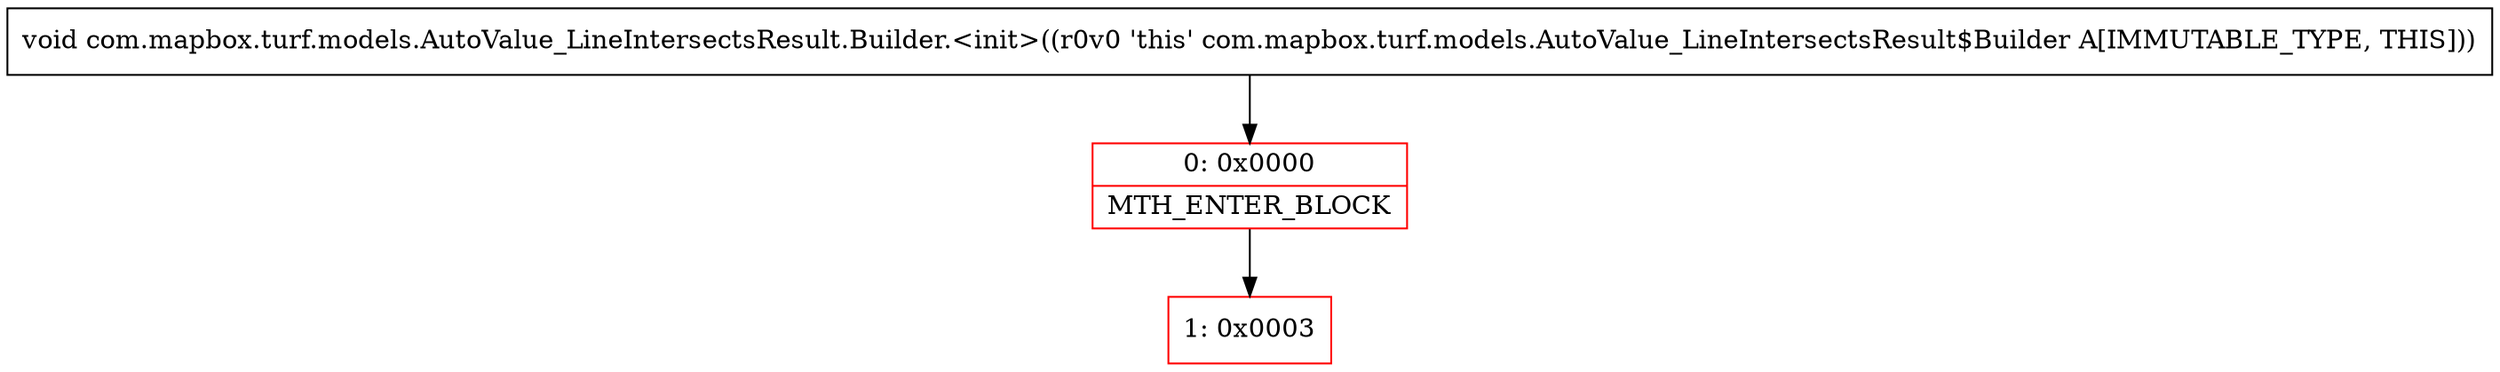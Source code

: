 digraph "CFG forcom.mapbox.turf.models.AutoValue_LineIntersectsResult.Builder.\<init\>()V" {
subgraph cluster_Region_1792026576 {
label = "R(0)";
node [shape=record,color=blue];
}
Node_0 [shape=record,color=red,label="{0\:\ 0x0000|MTH_ENTER_BLOCK\l}"];
Node_1 [shape=record,color=red,label="{1\:\ 0x0003}"];
MethodNode[shape=record,label="{void com.mapbox.turf.models.AutoValue_LineIntersectsResult.Builder.\<init\>((r0v0 'this' com.mapbox.turf.models.AutoValue_LineIntersectsResult$Builder A[IMMUTABLE_TYPE, THIS])) }"];
MethodNode -> Node_0;
Node_0 -> Node_1;
}

